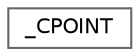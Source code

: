 digraph "Graphical Class Hierarchy"
{
 // LATEX_PDF_SIZE
  bgcolor="transparent";
  edge [fontname=Helvetica,fontsize=10,labelfontname=Helvetica,labelfontsize=10];
  node [fontname=Helvetica,fontsize=10,shape=box,height=0.2,width=0.4];
  rankdir="LR";
  Node0 [id="Node000000",label="_CPOINT",height=0.2,width=0.4,color="grey40", fillcolor="white", style="filled",URL="$struct___c_p_o_i_n_t.html",tooltip=" "];
}

